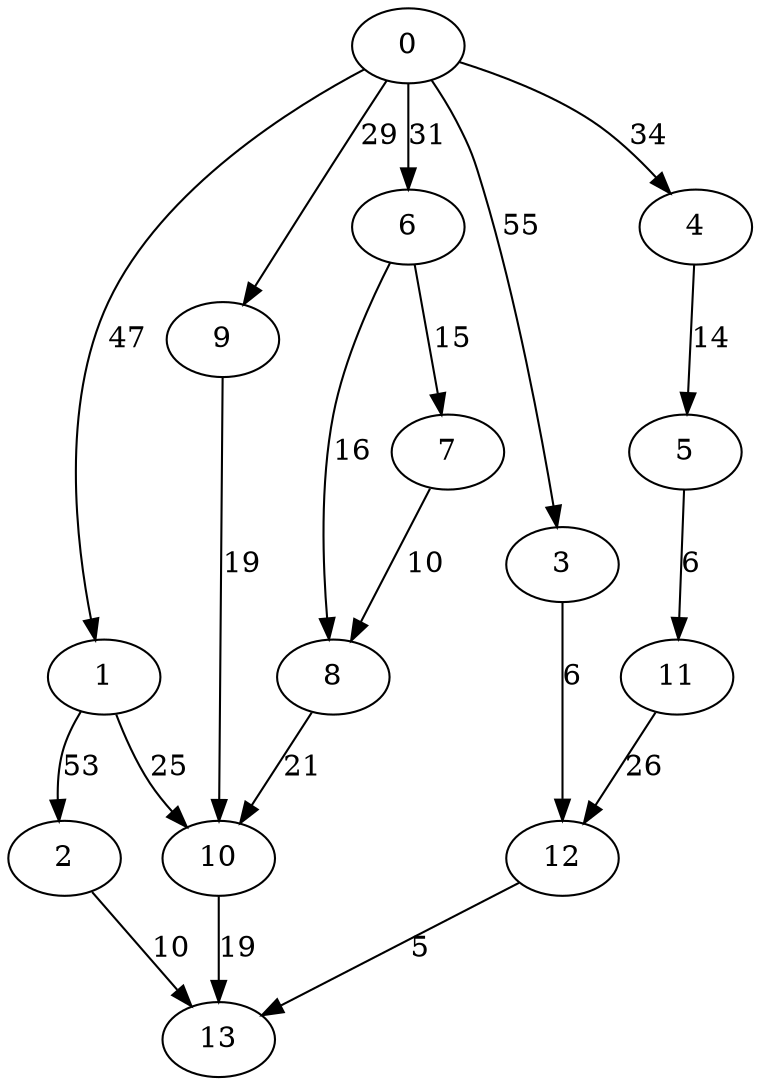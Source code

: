 digraph data5 {
0 -> 1 [ label = 47 ];
0 -> 3 [ label = 55 ];
0 -> 4 [ label = 34 ];
0 -> 6 [ label = 31 ];
0 -> 9 [ label = 29 ];
1 -> 2 [ label = 53 ];
1 -> 10 [ label = 25 ];
2 -> 13 [ label = 10 ];
3 -> 12 [ label = 6 ];
4 -> 5 [ label = 14 ];
5 -> 11 [ label = 6 ];
6 -> 7 [ label = 15 ];
6 -> 8 [ label = 16 ];
7 -> 8 [ label = 10 ];
8 -> 10 [ label = 21 ];
9 -> 10 [ label = 19 ];
10 -> 13 [ label = 19 ];
11 -> 12 [ label = 26 ];
12 -> 13 [ label = 5 ];
 }

